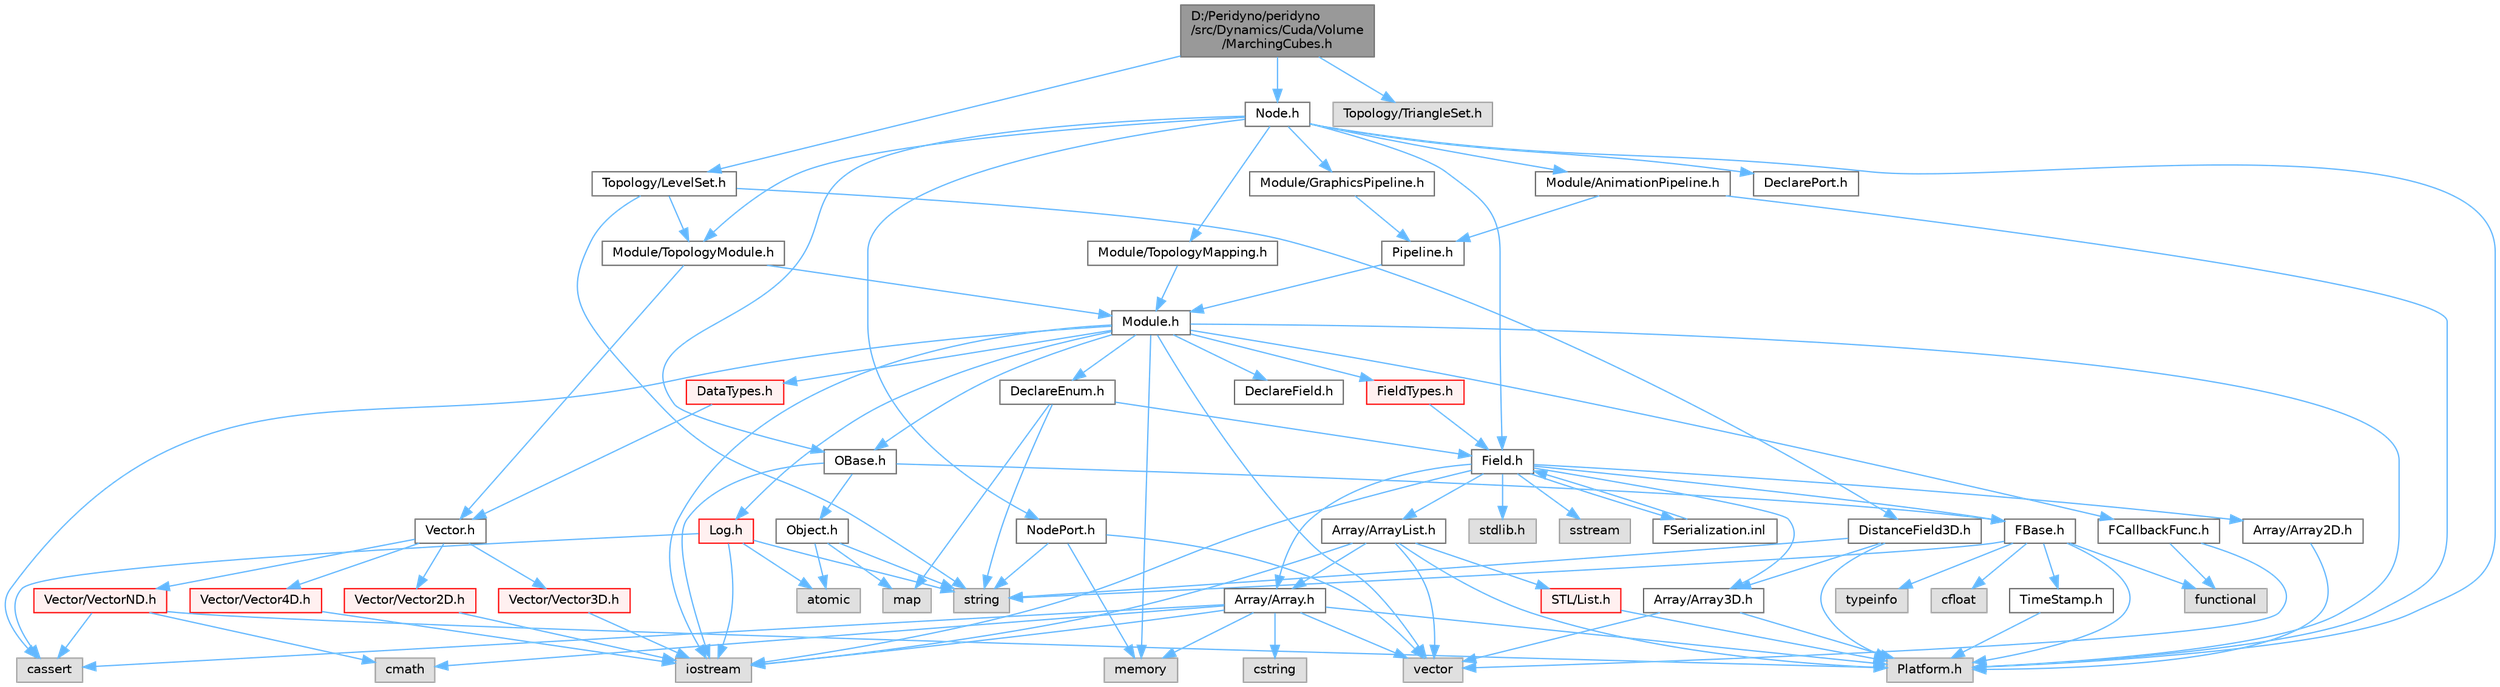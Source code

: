 digraph "D:/Peridyno/peridyno/src/Dynamics/Cuda/Volume/MarchingCubes.h"
{
 // LATEX_PDF_SIZE
  bgcolor="transparent";
  edge [fontname=Helvetica,fontsize=10,labelfontname=Helvetica,labelfontsize=10];
  node [fontname=Helvetica,fontsize=10,shape=box,height=0.2,width=0.4];
  Node1 [id="Node000001",label="D:/Peridyno/peridyno\l/src/Dynamics/Cuda/Volume\l/MarchingCubes.h",height=0.2,width=0.4,color="gray40", fillcolor="grey60", style="filled", fontcolor="black",tooltip=" "];
  Node1 -> Node2 [id="edge1_Node000001_Node000002",color="steelblue1",style="solid",tooltip=" "];
  Node2 [id="Node000002",label="Node.h",height=0.2,width=0.4,color="grey40", fillcolor="white", style="filled",URL="$_node_8h.html",tooltip=" "];
  Node2 -> Node3 [id="edge2_Node000002_Node000003",color="steelblue1",style="solid",tooltip=" "];
  Node3 [id="Node000003",label="OBase.h",height=0.2,width=0.4,color="grey40", fillcolor="white", style="filled",URL="$_o_base_8h.html",tooltip=" "];
  Node3 -> Node4 [id="edge3_Node000003_Node000004",color="steelblue1",style="solid",tooltip=" "];
  Node4 [id="Node000004",label="iostream",height=0.2,width=0.4,color="grey60", fillcolor="#E0E0E0", style="filled",tooltip=" "];
  Node3 -> Node5 [id="edge4_Node000003_Node000005",color="steelblue1",style="solid",tooltip=" "];
  Node5 [id="Node000005",label="FBase.h",height=0.2,width=0.4,color="grey40", fillcolor="white", style="filled",URL="$_f_base_8h.html",tooltip=" "];
  Node5 -> Node6 [id="edge5_Node000005_Node000006",color="steelblue1",style="solid",tooltip=" "];
  Node6 [id="Node000006",label="Platform.h",height=0.2,width=0.4,color="grey60", fillcolor="#E0E0E0", style="filled",tooltip=" "];
  Node5 -> Node7 [id="edge6_Node000005_Node000007",color="steelblue1",style="solid",tooltip=" "];
  Node7 [id="Node000007",label="TimeStamp.h",height=0.2,width=0.4,color="grey40", fillcolor="white", style="filled",URL="$_time_stamp_8h.html",tooltip=" "];
  Node7 -> Node6 [id="edge7_Node000007_Node000006",color="steelblue1",style="solid",tooltip=" "];
  Node5 -> Node8 [id="edge8_Node000005_Node000008",color="steelblue1",style="solid",tooltip=" "];
  Node8 [id="Node000008",label="typeinfo",height=0.2,width=0.4,color="grey60", fillcolor="#E0E0E0", style="filled",tooltip=" "];
  Node5 -> Node9 [id="edge9_Node000005_Node000009",color="steelblue1",style="solid",tooltip=" "];
  Node9 [id="Node000009",label="string",height=0.2,width=0.4,color="grey60", fillcolor="#E0E0E0", style="filled",tooltip=" "];
  Node5 -> Node10 [id="edge10_Node000005_Node000010",color="steelblue1",style="solid",tooltip=" "];
  Node10 [id="Node000010",label="functional",height=0.2,width=0.4,color="grey60", fillcolor="#E0E0E0", style="filled",tooltip=" "];
  Node5 -> Node11 [id="edge11_Node000005_Node000011",color="steelblue1",style="solid",tooltip=" "];
  Node11 [id="Node000011",label="cfloat",height=0.2,width=0.4,color="grey60", fillcolor="#E0E0E0", style="filled",tooltip=" "];
  Node3 -> Node12 [id="edge12_Node000003_Node000012",color="steelblue1",style="solid",tooltip=" "];
  Node12 [id="Node000012",label="Object.h",height=0.2,width=0.4,color="grey40", fillcolor="white", style="filled",URL="$_object_8h.html",tooltip=" "];
  Node12 -> Node9 [id="edge13_Node000012_Node000009",color="steelblue1",style="solid",tooltip=" "];
  Node12 -> Node13 [id="edge14_Node000012_Node000013",color="steelblue1",style="solid",tooltip=" "];
  Node13 [id="Node000013",label="atomic",height=0.2,width=0.4,color="grey60", fillcolor="#E0E0E0", style="filled",tooltip=" "];
  Node12 -> Node14 [id="edge15_Node000012_Node000014",color="steelblue1",style="solid",tooltip=" "];
  Node14 [id="Node000014",label="map",height=0.2,width=0.4,color="grey60", fillcolor="#E0E0E0", style="filled",tooltip=" "];
  Node2 -> Node15 [id="edge16_Node000002_Node000015",color="steelblue1",style="solid",tooltip=" "];
  Node15 [id="Node000015",label="Field.h",height=0.2,width=0.4,color="grey40", fillcolor="white", style="filled",URL="$_field_8h.html",tooltip=" "];
  Node15 -> Node4 [id="edge17_Node000015_Node000004",color="steelblue1",style="solid",tooltip=" "];
  Node15 -> Node16 [id="edge18_Node000015_Node000016",color="steelblue1",style="solid",tooltip=" "];
  Node16 [id="Node000016",label="stdlib.h",height=0.2,width=0.4,color="grey60", fillcolor="#E0E0E0", style="filled",tooltip=" "];
  Node15 -> Node17 [id="edge19_Node000015_Node000017",color="steelblue1",style="solid",tooltip=" "];
  Node17 [id="Node000017",label="sstream",height=0.2,width=0.4,color="grey60", fillcolor="#E0E0E0", style="filled",tooltip=" "];
  Node15 -> Node5 [id="edge20_Node000015_Node000005",color="steelblue1",style="solid",tooltip=" "];
  Node15 -> Node18 [id="edge21_Node000015_Node000018",color="steelblue1",style="solid",tooltip=" "];
  Node18 [id="Node000018",label="Array/Array.h",height=0.2,width=0.4,color="grey40", fillcolor="white", style="filled",URL="$_array_8h.html",tooltip=" "];
  Node18 -> Node6 [id="edge22_Node000018_Node000006",color="steelblue1",style="solid",tooltip=" "];
  Node18 -> Node19 [id="edge23_Node000018_Node000019",color="steelblue1",style="solid",tooltip=" "];
  Node19 [id="Node000019",label="cassert",height=0.2,width=0.4,color="grey60", fillcolor="#E0E0E0", style="filled",tooltip=" "];
  Node18 -> Node20 [id="edge24_Node000018_Node000020",color="steelblue1",style="solid",tooltip=" "];
  Node20 [id="Node000020",label="vector",height=0.2,width=0.4,color="grey60", fillcolor="#E0E0E0", style="filled",tooltip=" "];
  Node18 -> Node4 [id="edge25_Node000018_Node000004",color="steelblue1",style="solid",tooltip=" "];
  Node18 -> Node21 [id="edge26_Node000018_Node000021",color="steelblue1",style="solid",tooltip=" "];
  Node21 [id="Node000021",label="cstring",height=0.2,width=0.4,color="grey60", fillcolor="#E0E0E0", style="filled",tooltip=" "];
  Node18 -> Node22 [id="edge27_Node000018_Node000022",color="steelblue1",style="solid",tooltip=" "];
  Node22 [id="Node000022",label="memory",height=0.2,width=0.4,color="grey60", fillcolor="#E0E0E0", style="filled",tooltip=" "];
  Node18 -> Node23 [id="edge28_Node000018_Node000023",color="steelblue1",style="solid",tooltip=" "];
  Node23 [id="Node000023",label="cmath",height=0.2,width=0.4,color="grey60", fillcolor="#E0E0E0", style="filled",tooltip=" "];
  Node15 -> Node24 [id="edge29_Node000015_Node000024",color="steelblue1",style="solid",tooltip=" "];
  Node24 [id="Node000024",label="Array/Array2D.h",height=0.2,width=0.4,color="grey40", fillcolor="white", style="filled",URL="$_array2_d_8h.html",tooltip=" "];
  Node24 -> Node6 [id="edge30_Node000024_Node000006",color="steelblue1",style="solid",tooltip=" "];
  Node15 -> Node25 [id="edge31_Node000015_Node000025",color="steelblue1",style="solid",tooltip=" "];
  Node25 [id="Node000025",label="Array/Array3D.h",height=0.2,width=0.4,color="grey40", fillcolor="white", style="filled",URL="$_array3_d_8h.html",tooltip=" "];
  Node25 -> Node6 [id="edge32_Node000025_Node000006",color="steelblue1",style="solid",tooltip=" "];
  Node25 -> Node20 [id="edge33_Node000025_Node000020",color="steelblue1",style="solid",tooltip=" "];
  Node15 -> Node26 [id="edge34_Node000015_Node000026",color="steelblue1",style="solid",tooltip=" "];
  Node26 [id="Node000026",label="Array/ArrayList.h",height=0.2,width=0.4,color="grey40", fillcolor="white", style="filled",URL="$_array_list_8h.html",tooltip=" "];
  Node26 -> Node20 [id="edge35_Node000026_Node000020",color="steelblue1",style="solid",tooltip=" "];
  Node26 -> Node4 [id="edge36_Node000026_Node000004",color="steelblue1",style="solid",tooltip=" "];
  Node26 -> Node6 [id="edge37_Node000026_Node000006",color="steelblue1",style="solid",tooltip=" "];
  Node26 -> Node27 [id="edge38_Node000026_Node000027",color="steelblue1",style="solid",tooltip=" "];
  Node27 [id="Node000027",label="STL/List.h",height=0.2,width=0.4,color="red", fillcolor="#FFF0F0", style="filled",URL="$_list_8h.html",tooltip=" "];
  Node27 -> Node6 [id="edge39_Node000027_Node000006",color="steelblue1",style="solid",tooltip=" "];
  Node26 -> Node18 [id="edge40_Node000026_Node000018",color="steelblue1",style="solid",tooltip=" "];
  Node15 -> Node67 [id="edge41_Node000015_Node000067",color="steelblue1",style="solid",tooltip=" "];
  Node67 [id="Node000067",label="FSerialization.inl",height=0.2,width=0.4,color="grey40", fillcolor="white", style="filled",URL="$_f_serialization_8inl.html",tooltip=" "];
  Node67 -> Node15 [id="edge42_Node000067_Node000015",color="steelblue1",style="solid",tooltip=" "];
  Node2 -> Node6 [id="edge43_Node000002_Node000006",color="steelblue1",style="solid",tooltip=" "];
  Node2 -> Node68 [id="edge44_Node000002_Node000068",color="steelblue1",style="solid",tooltip=" "];
  Node68 [id="Node000068",label="DeclarePort.h",height=0.2,width=0.4,color="grey40", fillcolor="white", style="filled",URL="$_declare_port_8h.html",tooltip=" "];
  Node2 -> Node69 [id="edge45_Node000002_Node000069",color="steelblue1",style="solid",tooltip=" "];
  Node69 [id="Node000069",label="NodePort.h",height=0.2,width=0.4,color="grey40", fillcolor="white", style="filled",URL="$_node_port_8h.html",tooltip=" "];
  Node69 -> Node9 [id="edge46_Node000069_Node000009",color="steelblue1",style="solid",tooltip=" "];
  Node69 -> Node20 [id="edge47_Node000069_Node000020",color="steelblue1",style="solid",tooltip=" "];
  Node69 -> Node22 [id="edge48_Node000069_Node000022",color="steelblue1",style="solid",tooltip=" "];
  Node2 -> Node70 [id="edge49_Node000002_Node000070",color="steelblue1",style="solid",tooltip=" "];
  Node70 [id="Node000070",label="Module/TopologyModule.h",height=0.2,width=0.4,color="grey40", fillcolor="white", style="filled",URL="$_topology_module_8h.html",tooltip=" "];
  Node70 -> Node31 [id="edge50_Node000070_Node000031",color="steelblue1",style="solid",tooltip=" "];
  Node31 [id="Node000031",label="Vector.h",height=0.2,width=0.4,color="grey40", fillcolor="white", style="filled",URL="$_vector_8h.html",tooltip=" "];
  Node31 -> Node32 [id="edge51_Node000031_Node000032",color="steelblue1",style="solid",tooltip=" "];
  Node32 [id="Node000032",label="Vector/Vector2D.h",height=0.2,width=0.4,color="red", fillcolor="#FFF0F0", style="filled",URL="$_vector2_d_8h.html",tooltip=" "];
  Node32 -> Node4 [id="edge52_Node000032_Node000004",color="steelblue1",style="solid",tooltip=" "];
  Node31 -> Node38 [id="edge53_Node000031_Node000038",color="steelblue1",style="solid",tooltip=" "];
  Node38 [id="Node000038",label="Vector/Vector3D.h",height=0.2,width=0.4,color="red", fillcolor="#FFF0F0", style="filled",URL="$_vector3_d_8h.html",tooltip=" "];
  Node38 -> Node4 [id="edge54_Node000038_Node000004",color="steelblue1",style="solid",tooltip=" "];
  Node31 -> Node41 [id="edge55_Node000031_Node000041",color="steelblue1",style="solid",tooltip=" "];
  Node41 [id="Node000041",label="Vector/Vector4D.h",height=0.2,width=0.4,color="red", fillcolor="#FFF0F0", style="filled",URL="$_vector4_d_8h.html",tooltip=" "];
  Node41 -> Node4 [id="edge56_Node000041_Node000004",color="steelblue1",style="solid",tooltip=" "];
  Node31 -> Node44 [id="edge57_Node000031_Node000044",color="steelblue1",style="solid",tooltip=" "];
  Node44 [id="Node000044",label="Vector/VectorND.h",height=0.2,width=0.4,color="red", fillcolor="#FFF0F0", style="filled",URL="$_vector_n_d_8h.html",tooltip=" "];
  Node44 -> Node23 [id="edge58_Node000044_Node000023",color="steelblue1",style="solid",tooltip=" "];
  Node44 -> Node19 [id="edge59_Node000044_Node000019",color="steelblue1",style="solid",tooltip=" "];
  Node44 -> Node6 [id="edge60_Node000044_Node000006",color="steelblue1",style="solid",tooltip=" "];
  Node70 -> Node71 [id="edge61_Node000070_Node000071",color="steelblue1",style="solid",tooltip=" "];
  Node71 [id="Node000071",label="Module.h",height=0.2,width=0.4,color="grey40", fillcolor="white", style="filled",URL="$_module_8h.html",tooltip=" "];
  Node71 -> Node6 [id="edge62_Node000071_Node000006",color="steelblue1",style="solid",tooltip=" "];
  Node71 -> Node22 [id="edge63_Node000071_Node000022",color="steelblue1",style="solid",tooltip=" "];
  Node71 -> Node20 [id="edge64_Node000071_Node000020",color="steelblue1",style="solid",tooltip=" "];
  Node71 -> Node19 [id="edge65_Node000071_Node000019",color="steelblue1",style="solid",tooltip=" "];
  Node71 -> Node4 [id="edge66_Node000071_Node000004",color="steelblue1",style="solid",tooltip=" "];
  Node71 -> Node3 [id="edge67_Node000071_Node000003",color="steelblue1",style="solid",tooltip=" "];
  Node71 -> Node72 [id="edge68_Node000071_Node000072",color="steelblue1",style="solid",tooltip=" "];
  Node72 [id="Node000072",label="Log.h",height=0.2,width=0.4,color="red", fillcolor="#FFF0F0", style="filled",URL="$_log_8h.html",tooltip=" "];
  Node72 -> Node9 [id="edge69_Node000072_Node000009",color="steelblue1",style="solid",tooltip=" "];
  Node72 -> Node4 [id="edge70_Node000072_Node000004",color="steelblue1",style="solid",tooltip=" "];
  Node72 -> Node19 [id="edge71_Node000072_Node000019",color="steelblue1",style="solid",tooltip=" "];
  Node72 -> Node13 [id="edge72_Node000072_Node000013",color="steelblue1",style="solid",tooltip=" "];
  Node71 -> Node81 [id="edge73_Node000071_Node000081",color="steelblue1",style="solid",tooltip=" "];
  Node81 [id="Node000081",label="DataTypes.h",height=0.2,width=0.4,color="red", fillcolor="#FFF0F0", style="filled",URL="$_data_types_8h.html",tooltip=" "];
  Node81 -> Node31 [id="edge74_Node000081_Node000031",color="steelblue1",style="solid",tooltip=" "];
  Node71 -> Node86 [id="edge75_Node000071_Node000086",color="steelblue1",style="solid",tooltip=" "];
  Node86 [id="Node000086",label="DeclareEnum.h",height=0.2,width=0.4,color="grey40", fillcolor="white", style="filled",URL="$_declare_enum_8h.html",tooltip=" "];
  Node86 -> Node14 [id="edge76_Node000086_Node000014",color="steelblue1",style="solid",tooltip=" "];
  Node86 -> Node9 [id="edge77_Node000086_Node000009",color="steelblue1",style="solid",tooltip=" "];
  Node86 -> Node15 [id="edge78_Node000086_Node000015",color="steelblue1",style="solid",tooltip=" "];
  Node71 -> Node87 [id="edge79_Node000071_Node000087",color="steelblue1",style="solid",tooltip=" "];
  Node87 [id="Node000087",label="DeclareField.h",height=0.2,width=0.4,color="grey40", fillcolor="white", style="filled",URL="$_declare_field_8h.html",tooltip=" "];
  Node71 -> Node88 [id="edge80_Node000071_Node000088",color="steelblue1",style="solid",tooltip=" "];
  Node88 [id="Node000088",label="FCallbackFunc.h",height=0.2,width=0.4,color="grey40", fillcolor="white", style="filled",URL="$_f_callback_func_8h.html",tooltip=" "];
  Node88 -> Node20 [id="edge81_Node000088_Node000020",color="steelblue1",style="solid",tooltip=" "];
  Node88 -> Node10 [id="edge82_Node000088_Node000010",color="steelblue1",style="solid",tooltip=" "];
  Node71 -> Node89 [id="edge83_Node000071_Node000089",color="steelblue1",style="solid",tooltip=" "];
  Node89 [id="Node000089",label="FieldTypes.h",height=0.2,width=0.4,color="red", fillcolor="#FFF0F0", style="filled",URL="$_field_types_8h.html",tooltip=" "];
  Node89 -> Node15 [id="edge84_Node000089_Node000015",color="steelblue1",style="solid",tooltip=" "];
  Node2 -> Node91 [id="edge85_Node000002_Node000091",color="steelblue1",style="solid",tooltip=" "];
  Node91 [id="Node000091",label="Module/TopologyMapping.h",height=0.2,width=0.4,color="grey40", fillcolor="white", style="filled",URL="$_topology_mapping_8h.html",tooltip=" "];
  Node91 -> Node71 [id="edge86_Node000091_Node000071",color="steelblue1",style="solid",tooltip=" "];
  Node2 -> Node92 [id="edge87_Node000002_Node000092",color="steelblue1",style="solid",tooltip=" "];
  Node92 [id="Node000092",label="Module/AnimationPipeline.h",height=0.2,width=0.4,color="grey40", fillcolor="white", style="filled",URL="$_animation_pipeline_8h.html",tooltip=" "];
  Node92 -> Node93 [id="edge88_Node000092_Node000093",color="steelblue1",style="solid",tooltip=" "];
  Node93 [id="Node000093",label="Pipeline.h",height=0.2,width=0.4,color="grey40", fillcolor="white", style="filled",URL="$_pipeline_8h.html",tooltip=" "];
  Node93 -> Node71 [id="edge89_Node000093_Node000071",color="steelblue1",style="solid",tooltip=" "];
  Node92 -> Node6 [id="edge90_Node000092_Node000006",color="steelblue1",style="solid",tooltip=" "];
  Node2 -> Node94 [id="edge91_Node000002_Node000094",color="steelblue1",style="solid",tooltip=" "];
  Node94 [id="Node000094",label="Module/GraphicsPipeline.h",height=0.2,width=0.4,color="grey40", fillcolor="white", style="filled",URL="$_graphics_pipeline_8h.html",tooltip=" "];
  Node94 -> Node93 [id="edge92_Node000094_Node000093",color="steelblue1",style="solid",tooltip=" "];
  Node1 -> Node95 [id="edge93_Node000001_Node000095",color="steelblue1",style="solid",tooltip=" "];
  Node95 [id="Node000095",label="Topology/LevelSet.h",height=0.2,width=0.4,color="grey40", fillcolor="white", style="filled",URL="$_level_set_8h.html",tooltip=" "];
  Node95 -> Node9 [id="edge94_Node000095_Node000009",color="steelblue1",style="solid",tooltip=" "];
  Node95 -> Node70 [id="edge95_Node000095_Node000070",color="steelblue1",style="solid",tooltip=" "];
  Node95 -> Node96 [id="edge96_Node000095_Node000096",color="steelblue1",style="solid",tooltip=" "];
  Node96 [id="Node000096",label="DistanceField3D.h",height=0.2,width=0.4,color="grey40", fillcolor="white", style="filled",URL="$_distance_field3_d_8h.html",tooltip="GPU supported signed distance field."];
  Node96 -> Node9 [id="edge97_Node000096_Node000009",color="steelblue1",style="solid",tooltip=" "];
  Node96 -> Node6 [id="edge98_Node000096_Node000006",color="steelblue1",style="solid",tooltip=" "];
  Node96 -> Node25 [id="edge99_Node000096_Node000025",color="steelblue1",style="solid",tooltip=" "];
  Node1 -> Node97 [id="edge100_Node000001_Node000097",color="steelblue1",style="solid",tooltip=" "];
  Node97 [id="Node000097",label="Topology/TriangleSet.h",height=0.2,width=0.4,color="grey60", fillcolor="#E0E0E0", style="filled",tooltip=" "];
}
